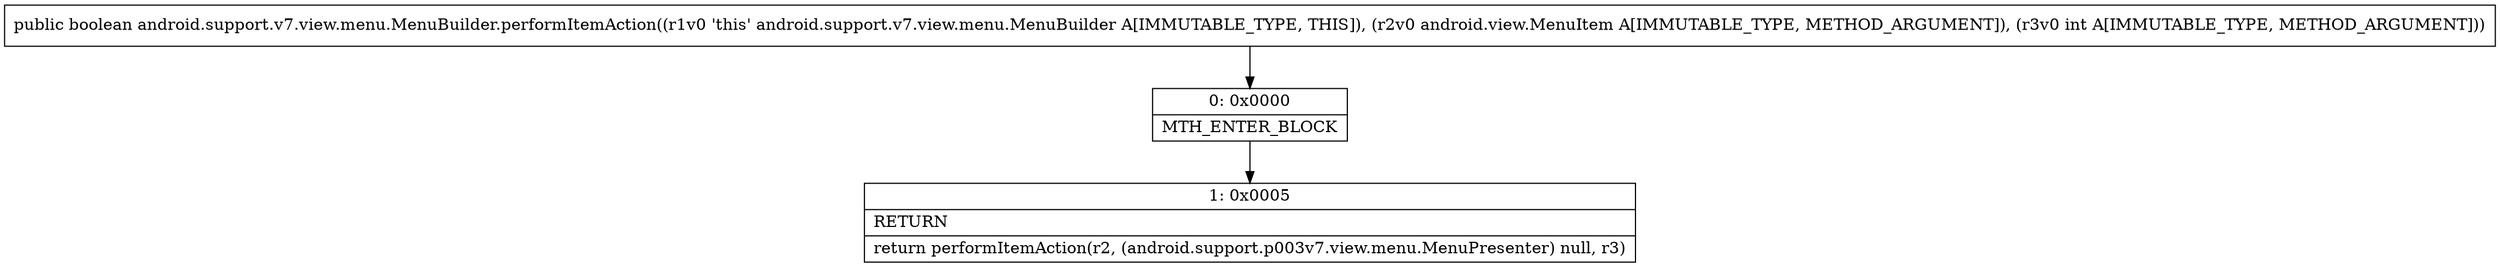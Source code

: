 digraph "CFG forandroid.support.v7.view.menu.MenuBuilder.performItemAction(Landroid\/view\/MenuItem;I)Z" {
Node_0 [shape=record,label="{0\:\ 0x0000|MTH_ENTER_BLOCK\l}"];
Node_1 [shape=record,label="{1\:\ 0x0005|RETURN\l|return performItemAction(r2, (android.support.p003v7.view.menu.MenuPresenter) null, r3)\l}"];
MethodNode[shape=record,label="{public boolean android.support.v7.view.menu.MenuBuilder.performItemAction((r1v0 'this' android.support.v7.view.menu.MenuBuilder A[IMMUTABLE_TYPE, THIS]), (r2v0 android.view.MenuItem A[IMMUTABLE_TYPE, METHOD_ARGUMENT]), (r3v0 int A[IMMUTABLE_TYPE, METHOD_ARGUMENT])) }"];
MethodNode -> Node_0;
Node_0 -> Node_1;
}

